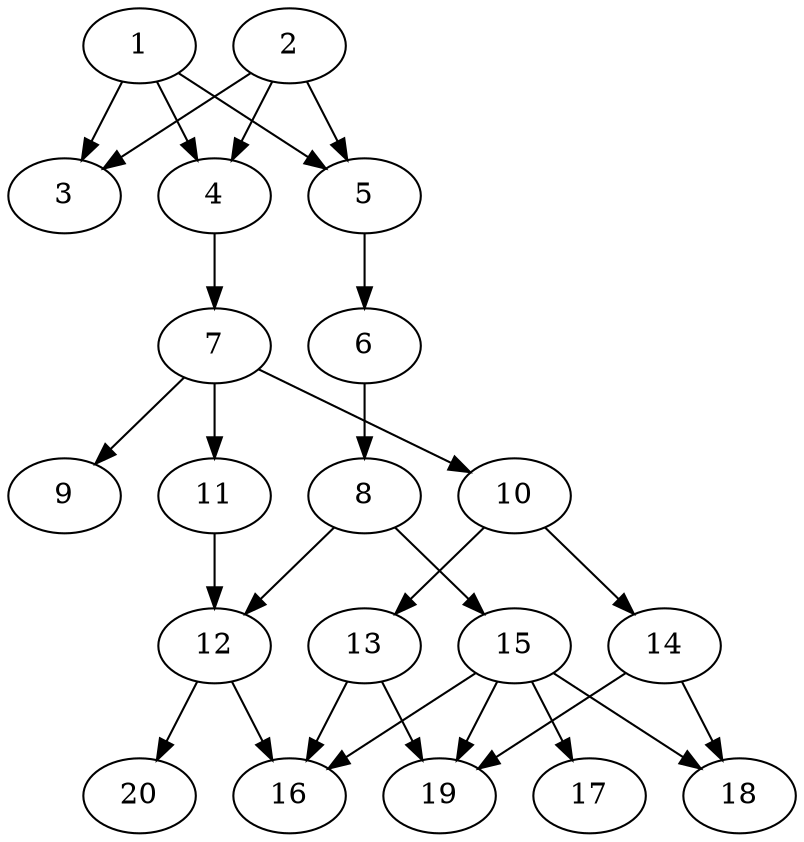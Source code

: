 // DAG automatically generated by daggen at Tue Jul 23 14:22:50 2019
// ./daggen --dot -n 20 --ccr 0.3 --fat 0.5 --regular 0.5 --density 0.6 --mindata 5242880 --maxdata 52428800 
digraph G {
  1 [size="144025600", alpha="0.06", expect_size="43207680"] 
  1 -> 3 [size ="43207680"]
  1 -> 4 [size ="43207680"]
  1 -> 5 [size ="43207680"]
  2 [size="99099307", alpha="0.20", expect_size="29729792"] 
  2 -> 3 [size ="29729792"]
  2 -> 4 [size ="29729792"]
  2 -> 5 [size ="29729792"]
  3 [size="127293440", alpha="0.07", expect_size="38188032"] 
  4 [size="60023467", alpha="0.11", expect_size="18007040"] 
  4 -> 7 [size ="18007040"]
  5 [size="93289813", alpha="0.02", expect_size="27986944"] 
  5 -> 6 [size ="27986944"]
  6 [size="151371093", alpha="0.07", expect_size="45411328"] 
  6 -> 8 [size ="45411328"]
  7 [size="67423573", alpha="0.16", expect_size="20227072"] 
  7 -> 9 [size ="20227072"]
  7 -> 10 [size ="20227072"]
  7 -> 11 [size ="20227072"]
  8 [size="136475307", alpha="0.03", expect_size="40942592"] 
  8 -> 12 [size ="40942592"]
  8 -> 15 [size ="40942592"]
  9 [size="101860693", alpha="0.11", expect_size="30558208"] 
  10 [size="118702080", alpha="0.05", expect_size="35610624"] 
  10 -> 13 [size ="35610624"]
  10 -> 14 [size ="35610624"]
  11 [size="99935573", alpha="0.16", expect_size="29980672"] 
  11 -> 12 [size ="29980672"]
  12 [size="145203200", alpha="0.05", expect_size="43560960"] 
  12 -> 16 [size ="43560960"]
  12 -> 20 [size ="43560960"]
  13 [size="143291733", alpha="0.01", expect_size="42987520"] 
  13 -> 16 [size ="42987520"]
  13 -> 19 [size ="42987520"]
  14 [size="43485867", alpha="0.12", expect_size="13045760"] 
  14 -> 18 [size ="13045760"]
  14 -> 19 [size ="13045760"]
  15 [size="127935147", alpha="0.11", expect_size="38380544"] 
  15 -> 16 [size ="38380544"]
  15 -> 17 [size ="38380544"]
  15 -> 18 [size ="38380544"]
  15 -> 19 [size ="38380544"]
  16 [size="142704640", alpha="0.12", expect_size="42811392"] 
  17 [size="42581333", alpha="0.17", expect_size="12774400"] 
  18 [size="165703680", alpha="0.15", expect_size="49711104"] 
  19 [size="29433173", alpha="0.16", expect_size="8829952"] 
  20 [size="118971733", alpha="0.09", expect_size="35691520"] 
}
